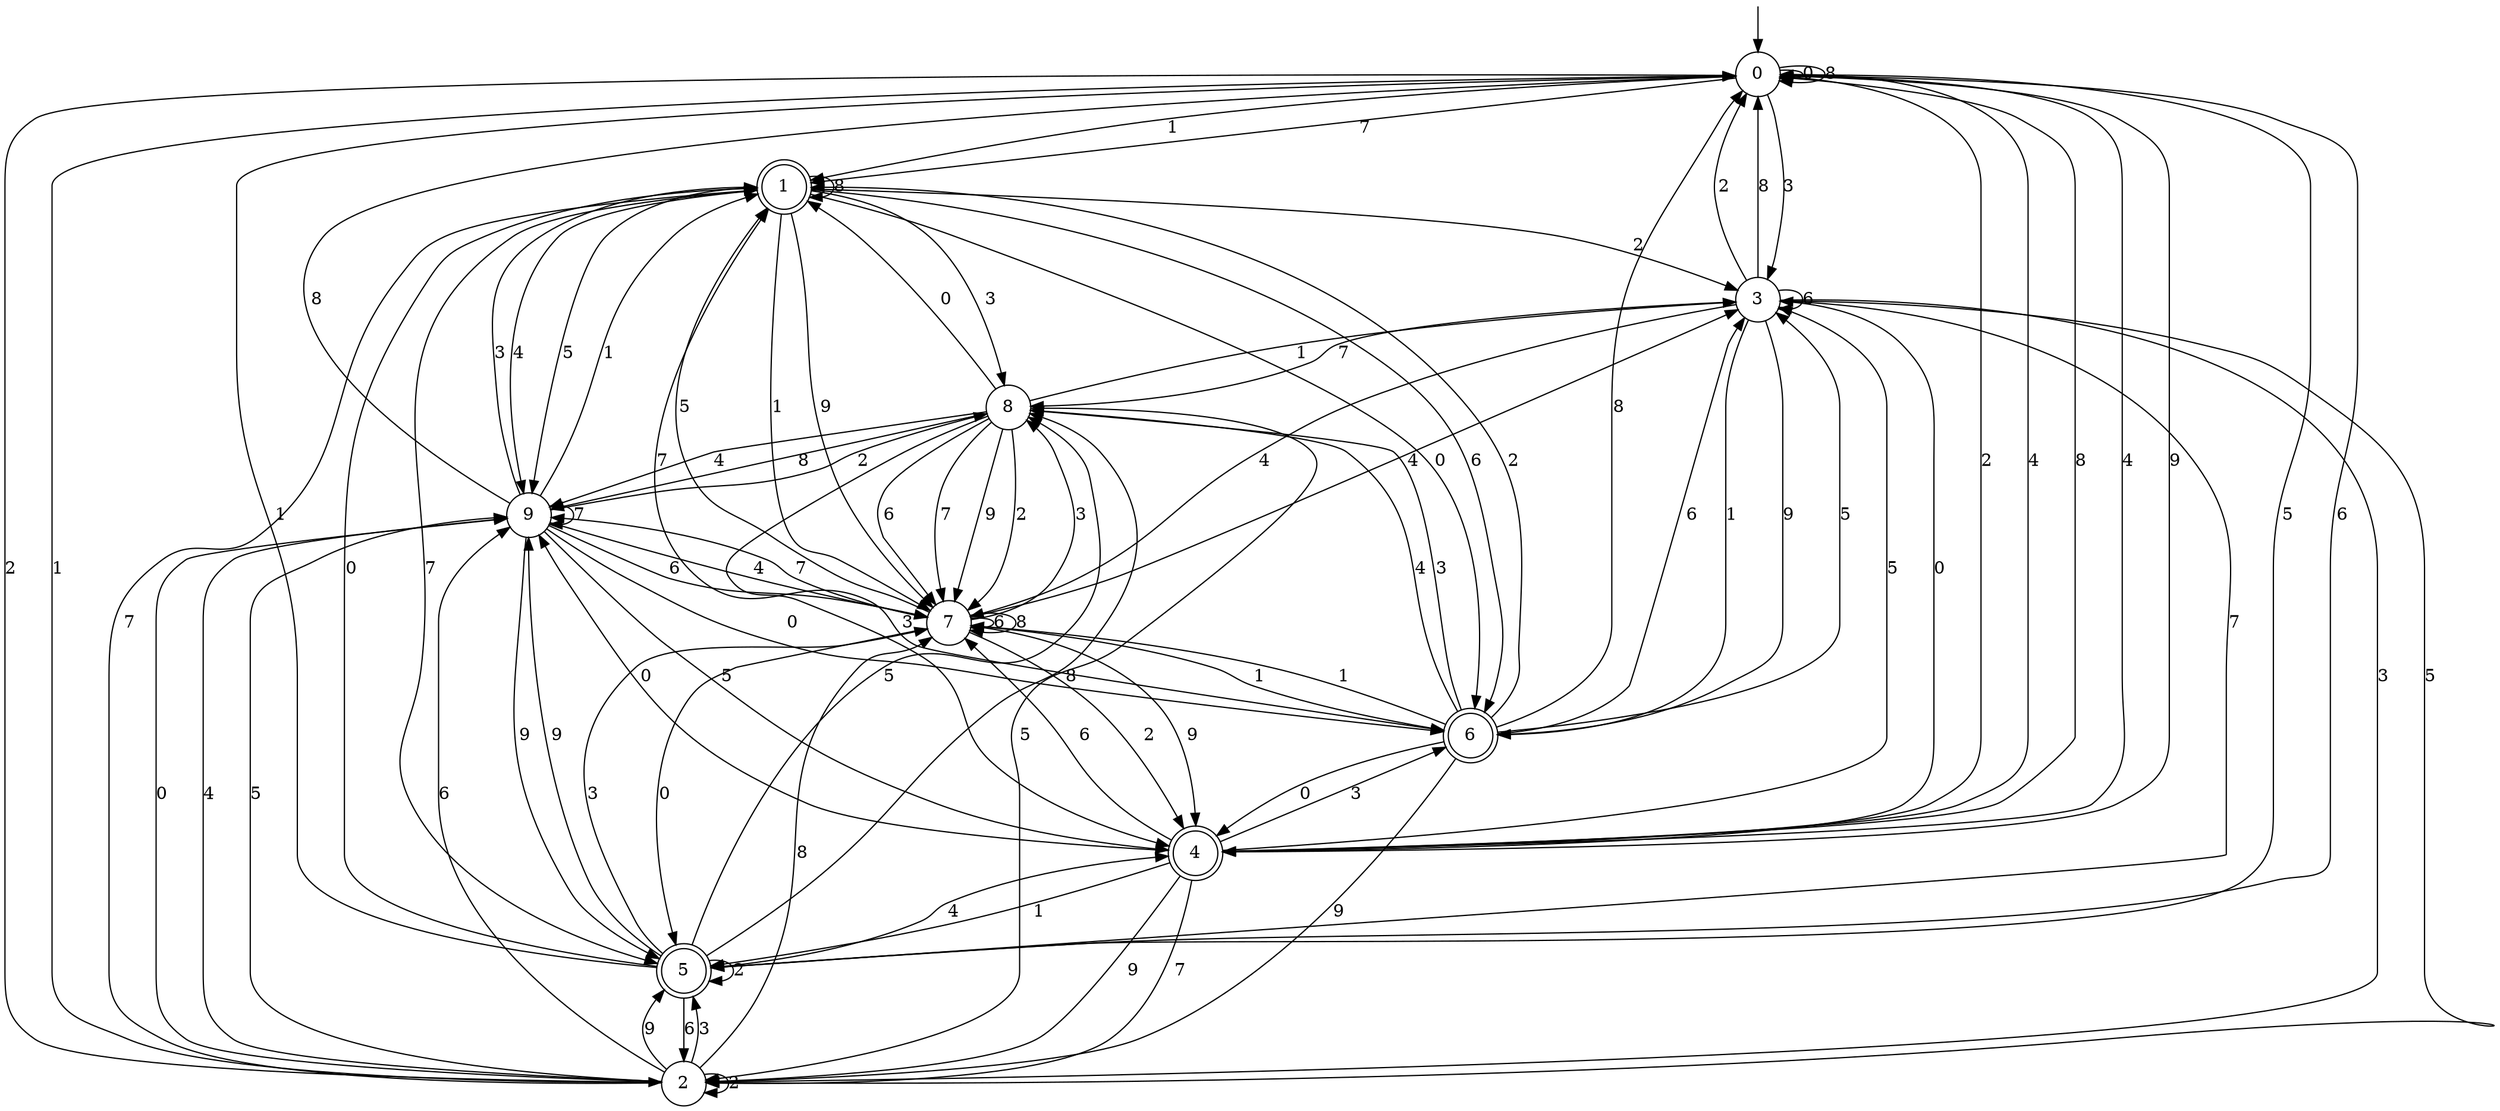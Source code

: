 digraph g {

	s0 [shape="circle" label="0"];
	s1 [shape="doublecircle" label="1"];
	s2 [shape="circle" label="2"];
	s3 [shape="circle" label="3"];
	s4 [shape="doublecircle" label="4"];
	s5 [shape="doublecircle" label="5"];
	s6 [shape="doublecircle" label="6"];
	s7 [shape="circle" label="7"];
	s8 [shape="circle" label="8"];
	s9 [shape="circle" label="9"];
	s0 -> s0 [label="0"];
	s0 -> s1 [label="1"];
	s0 -> s2 [label="2"];
	s0 -> s3 [label="3"];
	s0 -> s4 [label="4"];
	s0 -> s5 [label="5"];
	s0 -> s5 [label="6"];
	s0 -> s1 [label="7"];
	s0 -> s0 [label="8"];
	s0 -> s4 [label="9"];
	s1 -> s6 [label="0"];
	s1 -> s7 [label="1"];
	s1 -> s3 [label="2"];
	s1 -> s8 [label="3"];
	s1 -> s9 [label="4"];
	s1 -> s9 [label="5"];
	s1 -> s6 [label="6"];
	s1 -> s5 [label="7"];
	s1 -> s1 [label="8"];
	s1 -> s7 [label="9"];
	s2 -> s9 [label="0"];
	s2 -> s0 [label="1"];
	s2 -> s2 [label="2"];
	s2 -> s5 [label="3"];
	s2 -> s9 [label="4"];
	s2 -> s9 [label="5"];
	s2 -> s9 [label="6"];
	s2 -> s1 [label="7"];
	s2 -> s7 [label="8"];
	s2 -> s5 [label="9"];
	s3 -> s4 [label="0"];
	s3 -> s6 [label="1"];
	s3 -> s0 [label="2"];
	s3 -> s2 [label="3"];
	s3 -> s7 [label="4"];
	s3 -> s2 [label="5"];
	s3 -> s3 [label="6"];
	s3 -> s8 [label="7"];
	s3 -> s0 [label="8"];
	s3 -> s6 [label="9"];
	s4 -> s9 [label="0"];
	s4 -> s5 [label="1"];
	s4 -> s0 [label="2"];
	s4 -> s6 [label="3"];
	s4 -> s0 [label="4"];
	s4 -> s3 [label="5"];
	s4 -> s7 [label="6"];
	s4 -> s2 [label="7"];
	s4 -> s0 [label="8"];
	s4 -> s2 [label="9"];
	s5 -> s1 [label="0"];
	s5 -> s0 [label="1"];
	s5 -> s5 [label="2"];
	s5 -> s7 [label="3"];
	s5 -> s4 [label="4"];
	s5 -> s8 [label="5"];
	s5 -> s2 [label="6"];
	s5 -> s3 [label="7"];
	s5 -> s8 [label="8"];
	s5 -> s9 [label="9"];
	s6 -> s4 [label="0"];
	s6 -> s7 [label="1"];
	s6 -> s1 [label="2"];
	s6 -> s8 [label="3"];
	s6 -> s8 [label="4"];
	s6 -> s3 [label="5"];
	s6 -> s3 [label="6"];
	s6 -> s1 [label="7"];
	s6 -> s0 [label="8"];
	s6 -> s2 [label="9"];
	s7 -> s5 [label="0"];
	s7 -> s6 [label="1"];
	s7 -> s4 [label="2"];
	s7 -> s8 [label="3"];
	s7 -> s3 [label="4"];
	s7 -> s1 [label="5"];
	s7 -> s7 [label="6"];
	s7 -> s9 [label="7"];
	s7 -> s7 [label="8"];
	s7 -> s4 [label="9"];
	s8 -> s1 [label="0"];
	s8 -> s3 [label="1"];
	s8 -> s7 [label="2"];
	s8 -> s4 [label="3"];
	s8 -> s9 [label="4"];
	s8 -> s2 [label="5"];
	s8 -> s7 [label="6"];
	s8 -> s7 [label="7"];
	s8 -> s9 [label="8"];
	s8 -> s7 [label="9"];
	s9 -> s6 [label="0"];
	s9 -> s1 [label="1"];
	s9 -> s8 [label="2"];
	s9 -> s1 [label="3"];
	s9 -> s7 [label="4"];
	s9 -> s4 [label="5"];
	s9 -> s7 [label="6"];
	s9 -> s9 [label="7"];
	s9 -> s0 [label="8"];
	s9 -> s5 [label="9"];

__start0 [label="" shape="none" width="0" height="0"];
__start0 -> s0;

}
